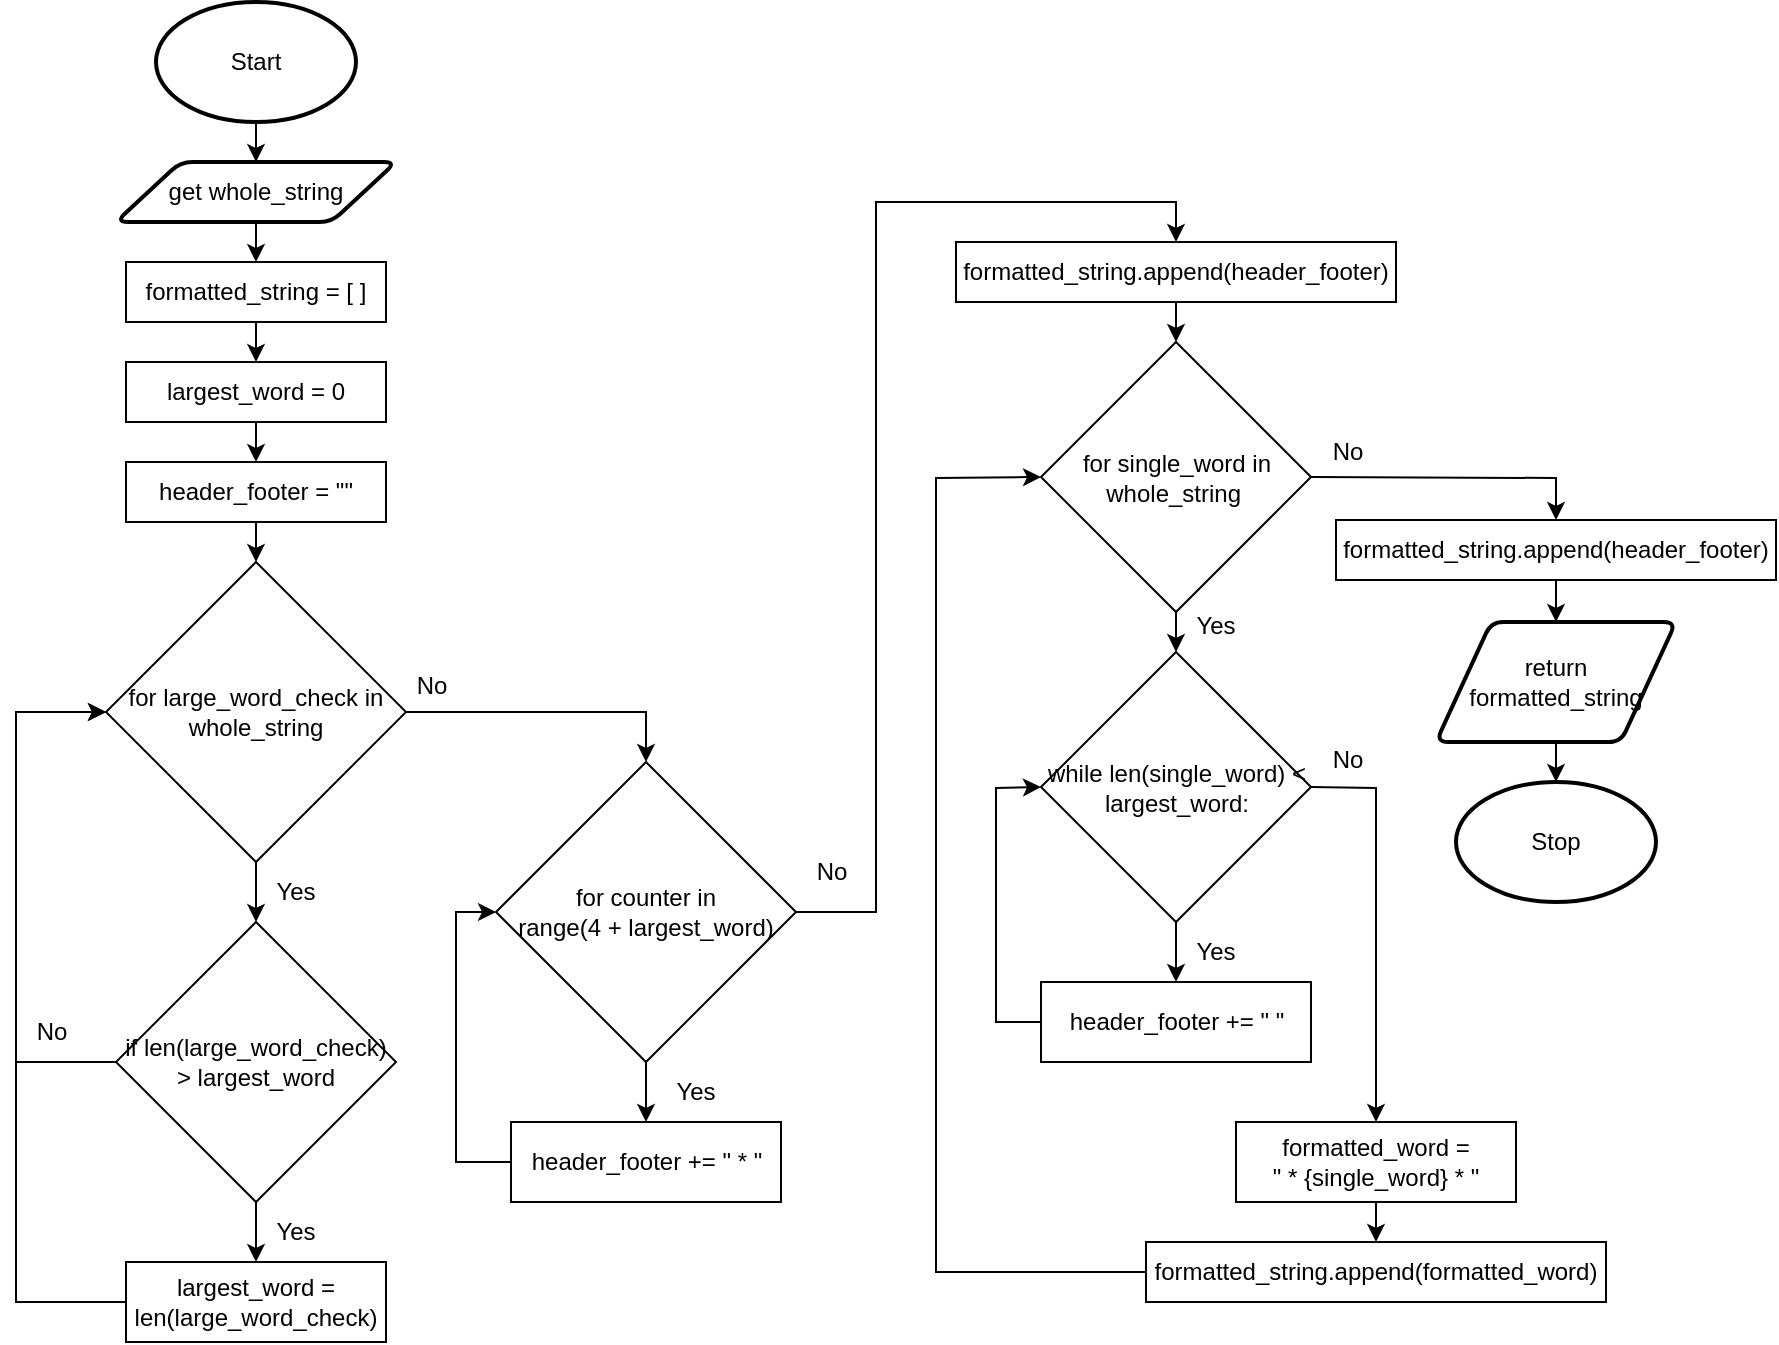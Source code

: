 <mxfile>
    <diagram id="q7JZCSy0gCoaakLFXjkL" name="Page-1">
        <mxGraphModel dx="1074" dy="717" grid="1" gridSize="10" guides="1" tooltips="1" connect="1" arrows="1" fold="1" page="1" pageScale="1" pageWidth="827" pageHeight="1169" math="0" shadow="0">
            <root>
                <mxCell id="0"/>
                <mxCell id="1" parent="0"/>
                <mxCell id="17" style="edgeStyle=none;html=1;exitX=0.5;exitY=1;exitDx=0;exitDy=0;exitPerimeter=0;entryX=0.5;entryY=0;entryDx=0;entryDy=0;" parent="1" source="18" target="20" edge="1">
                    <mxGeometry relative="1" as="geometry"/>
                </mxCell>
                <mxCell id="18" value="Start" style="strokeWidth=2;html=1;shape=mxgraph.flowchart.start_1;whiteSpace=wrap;" parent="1" vertex="1">
                    <mxGeometry x="80" y="40" width="100" height="60" as="geometry"/>
                </mxCell>
                <mxCell id="35" style="edgeStyle=none;html=1;exitX=0.5;exitY=1;exitDx=0;exitDy=0;entryX=0.5;entryY=0;entryDx=0;entryDy=0;" parent="1" source="20" target="34" edge="1">
                    <mxGeometry relative="1" as="geometry"/>
                </mxCell>
                <mxCell id="20" value="get whole_string" style="shape=parallelogram;html=1;strokeWidth=2;perimeter=parallelogramPerimeter;whiteSpace=wrap;rounded=1;arcSize=12;size=0.23;" parent="1" vertex="1">
                    <mxGeometry x="60" y="120" width="140" height="30" as="geometry"/>
                </mxCell>
                <mxCell id="21" value="Stop" style="strokeWidth=2;html=1;shape=mxgraph.flowchart.start_1;whiteSpace=wrap;" parent="1" vertex="1">
                    <mxGeometry x="730" y="430" width="100" height="60" as="geometry"/>
                </mxCell>
                <mxCell id="22" style="edgeStyle=none;html=1;exitX=1;exitY=0.5;exitDx=0;exitDy=0;entryX=0.5;entryY=0;entryDx=0;entryDy=0;rounded=0;" parent="1" source="24" target="48" edge="1">
                    <mxGeometry relative="1" as="geometry">
                        <Array as="points">
                            <mxPoint x="325" y="395"/>
                        </Array>
                        <mxPoint x="290" y="420" as="targetPoint"/>
                    </mxGeometry>
                </mxCell>
                <mxCell id="42" style="edgeStyle=none;html=1;exitX=0.5;exitY=1;exitDx=0;exitDy=0;entryX=0.5;entryY=0;entryDx=0;entryDy=0;" parent="1" source="24" target="41" edge="1">
                    <mxGeometry relative="1" as="geometry"/>
                </mxCell>
                <mxCell id="24" value="for large_word_check in whole_string" style="rhombus;whiteSpace=wrap;html=1;" parent="1" vertex="1">
                    <mxGeometry x="55" y="320" width="150" height="150" as="geometry"/>
                </mxCell>
                <mxCell id="25" value="Yes" style="text;html=1;strokeColor=none;fillColor=none;align=center;verticalAlign=middle;whiteSpace=wrap;rounded=0;" parent="1" vertex="1">
                    <mxGeometry x="130" y="470" width="40" height="30" as="geometry"/>
                </mxCell>
                <mxCell id="26" value="No" style="text;html=1;strokeColor=none;fillColor=none;align=center;verticalAlign=middle;whiteSpace=wrap;rounded=0;" parent="1" vertex="1">
                    <mxGeometry x="200" y="367" width="36" height="30" as="geometry"/>
                </mxCell>
                <mxCell id="29" style="edgeStyle=none;html=1;exitX=0.5;exitY=1;exitDx=0;exitDy=0;entryX=0.5;entryY=0;entryDx=0;entryDy=0;entryPerimeter=0;" parent="1" source="30" target="21" edge="1">
                    <mxGeometry relative="1" as="geometry"/>
                </mxCell>
                <mxCell id="30" value="return formatted_string" style="shape=parallelogram;html=1;strokeWidth=2;perimeter=parallelogramPerimeter;whiteSpace=wrap;rounded=1;arcSize=12;size=0.23;" parent="1" vertex="1">
                    <mxGeometry x="720" y="350" width="120" height="60" as="geometry"/>
                </mxCell>
                <mxCell id="37" style="edgeStyle=none;html=1;exitX=0.5;exitY=1;exitDx=0;exitDy=0;entryX=0.5;entryY=0;entryDx=0;entryDy=0;" parent="1" source="34" target="36" edge="1">
                    <mxGeometry relative="1" as="geometry"/>
                </mxCell>
                <mxCell id="34" value="formatted_string = [ ]" style="rounded=0;whiteSpace=wrap;html=1;" parent="1" vertex="1">
                    <mxGeometry x="65" y="170" width="130" height="30" as="geometry"/>
                </mxCell>
                <mxCell id="39" style="edgeStyle=none;html=1;exitX=0.5;exitY=1;exitDx=0;exitDy=0;entryX=0.5;entryY=0;entryDx=0;entryDy=0;" parent="1" source="36" target="38" edge="1">
                    <mxGeometry relative="1" as="geometry"/>
                </mxCell>
                <mxCell id="36" value="largest_word = 0" style="rounded=0;whiteSpace=wrap;html=1;" parent="1" vertex="1">
                    <mxGeometry x="65" y="220" width="130" height="30" as="geometry"/>
                </mxCell>
                <mxCell id="40" style="edgeStyle=none;html=1;exitX=0.5;exitY=1;exitDx=0;exitDy=0;entryX=0.5;entryY=0;entryDx=0;entryDy=0;" parent="1" source="38" target="24" edge="1">
                    <mxGeometry relative="1" as="geometry"/>
                </mxCell>
                <mxCell id="38" value="header_footer = &quot;&quot;" style="rounded=0;whiteSpace=wrap;html=1;" parent="1" vertex="1">
                    <mxGeometry x="65" y="270" width="130" height="30" as="geometry"/>
                </mxCell>
                <mxCell id="43" style="edgeStyle=none;html=1;exitX=0.5;exitY=1;exitDx=0;exitDy=0;entryX=0.5;entryY=0;entryDx=0;entryDy=0;" parent="1" source="41" target="51" edge="1">
                    <mxGeometry relative="1" as="geometry">
                        <mxPoint x="130" y="670" as="targetPoint"/>
                    </mxGeometry>
                </mxCell>
                <mxCell id="44" style="edgeStyle=none;html=1;exitX=0;exitY=0.5;exitDx=0;exitDy=0;entryX=0;entryY=0.5;entryDx=0;entryDy=0;rounded=0;" parent="1" source="41" target="24" edge="1">
                    <mxGeometry relative="1" as="geometry">
                        <Array as="points">
                            <mxPoint x="10" y="570"/>
                            <mxPoint x="10" y="395"/>
                        </Array>
                    </mxGeometry>
                </mxCell>
                <mxCell id="41" value="if len(large_word_check) &amp;gt; largest_word" style="rhombus;whiteSpace=wrap;html=1;" parent="1" vertex="1">
                    <mxGeometry x="60" y="500" width="140" height="140" as="geometry"/>
                </mxCell>
                <mxCell id="45" value="No" style="text;html=1;strokeColor=none;fillColor=none;align=center;verticalAlign=middle;whiteSpace=wrap;rounded=0;" parent="1" vertex="1">
                    <mxGeometry x="10" y="540" width="36" height="30" as="geometry"/>
                </mxCell>
                <mxCell id="47" value="Yes" style="text;html=1;strokeColor=none;fillColor=none;align=center;verticalAlign=middle;whiteSpace=wrap;rounded=0;" parent="1" vertex="1">
                    <mxGeometry x="130" y="640" width="40" height="30" as="geometry"/>
                </mxCell>
                <mxCell id="53" style="edgeStyle=none;rounded=0;html=1;exitX=0.5;exitY=1;exitDx=0;exitDy=0;entryX=0.5;entryY=0;entryDx=0;entryDy=0;" parent="1" source="48" target="57" edge="1">
                    <mxGeometry relative="1" as="geometry">
                        <mxPoint x="325" y="600" as="targetPoint"/>
                    </mxGeometry>
                </mxCell>
                <mxCell id="61" style="edgeStyle=none;rounded=0;html=1;exitX=1;exitY=0.5;exitDx=0;exitDy=0;entryX=0.5;entryY=0;entryDx=0;entryDy=0;" parent="1" source="48" target="60" edge="1">
                    <mxGeometry relative="1" as="geometry">
                        <Array as="points">
                            <mxPoint x="440" y="495"/>
                            <mxPoint x="440" y="140"/>
                            <mxPoint x="590" y="140"/>
                        </Array>
                    </mxGeometry>
                </mxCell>
                <mxCell id="48" value="for counter in &lt;br&gt;range(4 + largest_word)" style="rhombus;whiteSpace=wrap;html=1;" parent="1" vertex="1">
                    <mxGeometry x="250" y="420" width="150" height="150" as="geometry"/>
                </mxCell>
                <mxCell id="54" style="edgeStyle=none;rounded=0;html=1;exitX=0;exitY=0.5;exitDx=0;exitDy=0;entryX=0;entryY=0.5;entryDx=0;entryDy=0;" parent="1" source="57" target="48" edge="1">
                    <mxGeometry relative="1" as="geometry">
                        <mxPoint x="267.25" y="630" as="sourcePoint"/>
                        <Array as="points">
                            <mxPoint x="230" y="620"/>
                            <mxPoint x="230" y="495"/>
                        </Array>
                    </mxGeometry>
                </mxCell>
                <mxCell id="52" style="edgeStyle=none;rounded=0;html=1;exitX=0;exitY=0.5;exitDx=0;exitDy=0;entryX=0;entryY=0.5;entryDx=0;entryDy=0;" parent="1" source="51" target="24" edge="1">
                    <mxGeometry relative="1" as="geometry">
                        <Array as="points">
                            <mxPoint x="10" y="690"/>
                            <mxPoint x="10" y="395"/>
                        </Array>
                    </mxGeometry>
                </mxCell>
                <mxCell id="51" value="largest_word = len(large_word_check)" style="rounded=0;whiteSpace=wrap;html=1;" parent="1" vertex="1">
                    <mxGeometry x="65" y="670" width="130" height="40" as="geometry"/>
                </mxCell>
                <mxCell id="55" value="No" style="text;html=1;strokeColor=none;fillColor=none;align=center;verticalAlign=middle;whiteSpace=wrap;rounded=0;" parent="1" vertex="1">
                    <mxGeometry x="400" y="460" width="36" height="30" as="geometry"/>
                </mxCell>
                <mxCell id="56" value="Yes" style="text;html=1;strokeColor=none;fillColor=none;align=center;verticalAlign=middle;whiteSpace=wrap;rounded=0;" parent="1" vertex="1">
                    <mxGeometry x="330" y="570" width="40" height="30" as="geometry"/>
                </mxCell>
                <mxCell id="57" value="header_footer += &quot; * &quot;" style="rounded=0;whiteSpace=wrap;html=1;" parent="1" vertex="1">
                    <mxGeometry x="257.5" y="600" width="135" height="40" as="geometry"/>
                </mxCell>
                <mxCell id="63" style="edgeStyle=none;rounded=0;html=1;exitX=0.5;exitY=1;exitDx=0;exitDy=0;entryX=0.5;entryY=0;entryDx=0;entryDy=0;" parent="1" source="60" target="62" edge="1">
                    <mxGeometry relative="1" as="geometry"/>
                </mxCell>
                <mxCell id="60" value="formatted_string.append(header_footer)" style="rounded=0;whiteSpace=wrap;html=1;" parent="1" vertex="1">
                    <mxGeometry x="480" y="160" width="220" height="30" as="geometry"/>
                </mxCell>
                <mxCell id="65" style="edgeStyle=none;rounded=0;html=1;exitX=0.5;exitY=1;exitDx=0;exitDy=0;entryX=0.5;entryY=0;entryDx=0;entryDy=0;" parent="1" source="62" target="64" edge="1">
                    <mxGeometry relative="1" as="geometry"/>
                </mxCell>
                <mxCell id="77" style="edgeStyle=none;rounded=0;html=1;exitX=1;exitY=0.5;exitDx=0;exitDy=0;entryX=0.5;entryY=0;entryDx=0;entryDy=0;" parent="1" source="62" target="76" edge="1">
                    <mxGeometry relative="1" as="geometry">
                        <Array as="points">
                            <mxPoint x="780" y="278"/>
                        </Array>
                    </mxGeometry>
                </mxCell>
                <mxCell id="62" value="for single_word in whole_string&amp;nbsp;" style="rhombus;whiteSpace=wrap;html=1;" parent="1" vertex="1">
                    <mxGeometry x="522.5" y="210" width="135" height="135" as="geometry"/>
                </mxCell>
                <mxCell id="70" style="edgeStyle=none;rounded=0;html=1;exitX=0.5;exitY=1;exitDx=0;exitDy=0;entryX=0.5;entryY=0;entryDx=0;entryDy=0;" parent="1" source="64" target="69" edge="1">
                    <mxGeometry relative="1" as="geometry"/>
                </mxCell>
                <mxCell id="81" style="edgeStyle=none;rounded=0;html=1;exitX=1;exitY=0.5;exitDx=0;exitDy=0;entryX=0.5;entryY=0;entryDx=0;entryDy=0;" parent="1" source="64" target="80" edge="1">
                    <mxGeometry relative="1" as="geometry">
                        <Array as="points">
                            <mxPoint x="690" y="433"/>
                        </Array>
                    </mxGeometry>
                </mxCell>
                <mxCell id="64" value="while len(single_word) &amp;lt; largest_word:" style="rhombus;whiteSpace=wrap;html=1;" parent="1" vertex="1">
                    <mxGeometry x="522.5" y="365" width="135" height="135" as="geometry"/>
                </mxCell>
                <mxCell id="66" value="Yes" style="text;html=1;strokeColor=none;fillColor=none;align=center;verticalAlign=middle;whiteSpace=wrap;rounded=0;" parent="1" vertex="1">
                    <mxGeometry x="590" y="337" width="40" height="30" as="geometry"/>
                </mxCell>
                <mxCell id="68" value="No" style="text;html=1;strokeColor=none;fillColor=none;align=center;verticalAlign=middle;whiteSpace=wrap;rounded=0;" parent="1" vertex="1">
                    <mxGeometry x="657.5" y="250" width="36" height="30" as="geometry"/>
                </mxCell>
                <mxCell id="72" style="edgeStyle=none;rounded=0;html=1;exitX=0;exitY=0.5;exitDx=0;exitDy=0;entryX=0;entryY=0.5;entryDx=0;entryDy=0;" parent="1" source="69" target="64" edge="1">
                    <mxGeometry relative="1" as="geometry">
                        <Array as="points">
                            <mxPoint x="500" y="550"/>
                            <mxPoint x="500" y="433"/>
                        </Array>
                    </mxGeometry>
                </mxCell>
                <mxCell id="69" value="header_footer += &quot; &quot;" style="rounded=0;whiteSpace=wrap;html=1;" parent="1" vertex="1">
                    <mxGeometry x="522.5" y="530" width="135" height="40" as="geometry"/>
                </mxCell>
                <mxCell id="71" value="Yes" style="text;html=1;strokeColor=none;fillColor=none;align=center;verticalAlign=middle;whiteSpace=wrap;rounded=0;" parent="1" vertex="1">
                    <mxGeometry x="590" y="500" width="40" height="30" as="geometry"/>
                </mxCell>
                <mxCell id="75" value="No" style="text;html=1;strokeColor=none;fillColor=none;align=center;verticalAlign=middle;whiteSpace=wrap;rounded=0;" parent="1" vertex="1">
                    <mxGeometry x="657.5" y="404" width="36" height="30" as="geometry"/>
                </mxCell>
                <mxCell id="78" style="edgeStyle=none;rounded=0;html=1;exitX=0.5;exitY=1;exitDx=0;exitDy=0;entryX=0.5;entryY=0;entryDx=0;entryDy=0;" parent="1" source="76" target="30" edge="1">
                    <mxGeometry relative="1" as="geometry"/>
                </mxCell>
                <mxCell id="76" value="formatted_string.append(header_footer)" style="rounded=0;whiteSpace=wrap;html=1;" parent="1" vertex="1">
                    <mxGeometry x="670" y="299" width="220" height="30" as="geometry"/>
                </mxCell>
                <mxCell id="84" style="edgeStyle=none;rounded=0;html=1;exitX=0.5;exitY=1;exitDx=0;exitDy=0;entryX=0.5;entryY=0;entryDx=0;entryDy=0;" parent="1" source="80" target="83" edge="1">
                    <mxGeometry relative="1" as="geometry"/>
                </mxCell>
                <mxCell id="80" value="formatted_word = &lt;br&gt;&quot; * {single_word} * &quot;" style="rounded=0;whiteSpace=wrap;html=1;" parent="1" vertex="1">
                    <mxGeometry x="620" y="600" width="140" height="40" as="geometry"/>
                </mxCell>
                <mxCell id="85" style="edgeStyle=none;rounded=0;html=1;exitX=0;exitY=0.5;exitDx=0;exitDy=0;entryX=0;entryY=0.5;entryDx=0;entryDy=0;" parent="1" source="83" target="62" edge="1">
                    <mxGeometry relative="1" as="geometry">
                        <Array as="points">
                            <mxPoint x="470" y="675"/>
                            <mxPoint x="470" y="278"/>
                        </Array>
                    </mxGeometry>
                </mxCell>
                <mxCell id="83" value="formatted_string.append(formatted_word)" style="rounded=0;whiteSpace=wrap;html=1;" parent="1" vertex="1">
                    <mxGeometry x="575" y="660" width="230" height="30" as="geometry"/>
                </mxCell>
            </root>
        </mxGraphModel>
    </diagram>
</mxfile>